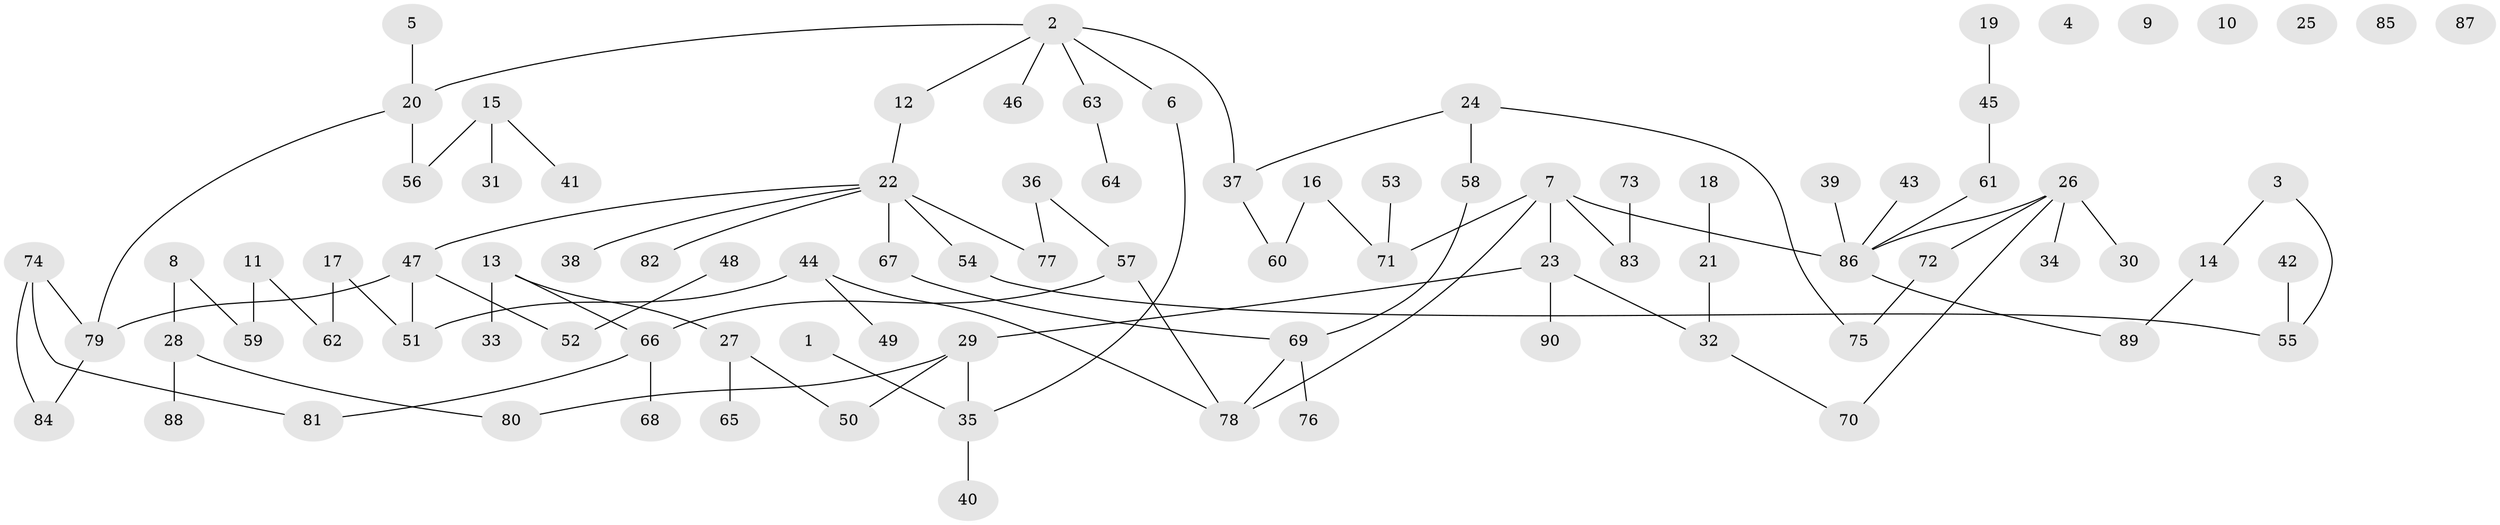 // Generated by graph-tools (version 1.1) at 2025/25/03/09/25 03:25:18]
// undirected, 90 vertices, 96 edges
graph export_dot {
graph [start="1"]
  node [color=gray90,style=filled];
  1;
  2;
  3;
  4;
  5;
  6;
  7;
  8;
  9;
  10;
  11;
  12;
  13;
  14;
  15;
  16;
  17;
  18;
  19;
  20;
  21;
  22;
  23;
  24;
  25;
  26;
  27;
  28;
  29;
  30;
  31;
  32;
  33;
  34;
  35;
  36;
  37;
  38;
  39;
  40;
  41;
  42;
  43;
  44;
  45;
  46;
  47;
  48;
  49;
  50;
  51;
  52;
  53;
  54;
  55;
  56;
  57;
  58;
  59;
  60;
  61;
  62;
  63;
  64;
  65;
  66;
  67;
  68;
  69;
  70;
  71;
  72;
  73;
  74;
  75;
  76;
  77;
  78;
  79;
  80;
  81;
  82;
  83;
  84;
  85;
  86;
  87;
  88;
  89;
  90;
  1 -- 35;
  2 -- 6;
  2 -- 12;
  2 -- 20;
  2 -- 37;
  2 -- 46;
  2 -- 63;
  3 -- 14;
  3 -- 55;
  5 -- 20;
  6 -- 35;
  7 -- 23;
  7 -- 71;
  7 -- 78;
  7 -- 83;
  7 -- 86;
  8 -- 28;
  8 -- 59;
  11 -- 59;
  11 -- 62;
  12 -- 22;
  13 -- 27;
  13 -- 33;
  13 -- 66;
  14 -- 89;
  15 -- 31;
  15 -- 41;
  15 -- 56;
  16 -- 60;
  16 -- 71;
  17 -- 51;
  17 -- 62;
  18 -- 21;
  19 -- 45;
  20 -- 56;
  20 -- 79;
  21 -- 32;
  22 -- 38;
  22 -- 47;
  22 -- 54;
  22 -- 67;
  22 -- 77;
  22 -- 82;
  23 -- 29;
  23 -- 32;
  23 -- 90;
  24 -- 37;
  24 -- 58;
  24 -- 75;
  26 -- 30;
  26 -- 34;
  26 -- 70;
  26 -- 72;
  26 -- 86;
  27 -- 50;
  27 -- 65;
  28 -- 80;
  28 -- 88;
  29 -- 35;
  29 -- 50;
  29 -- 80;
  32 -- 70;
  35 -- 40;
  36 -- 57;
  36 -- 77;
  37 -- 60;
  39 -- 86;
  42 -- 55;
  43 -- 86;
  44 -- 49;
  44 -- 51;
  44 -- 78;
  45 -- 61;
  47 -- 51;
  47 -- 52;
  47 -- 79;
  48 -- 52;
  53 -- 71;
  54 -- 55;
  57 -- 66;
  57 -- 78;
  58 -- 69;
  61 -- 86;
  63 -- 64;
  66 -- 68;
  66 -- 81;
  67 -- 69;
  69 -- 76;
  69 -- 78;
  72 -- 75;
  73 -- 83;
  74 -- 79;
  74 -- 81;
  74 -- 84;
  79 -- 84;
  86 -- 89;
}

